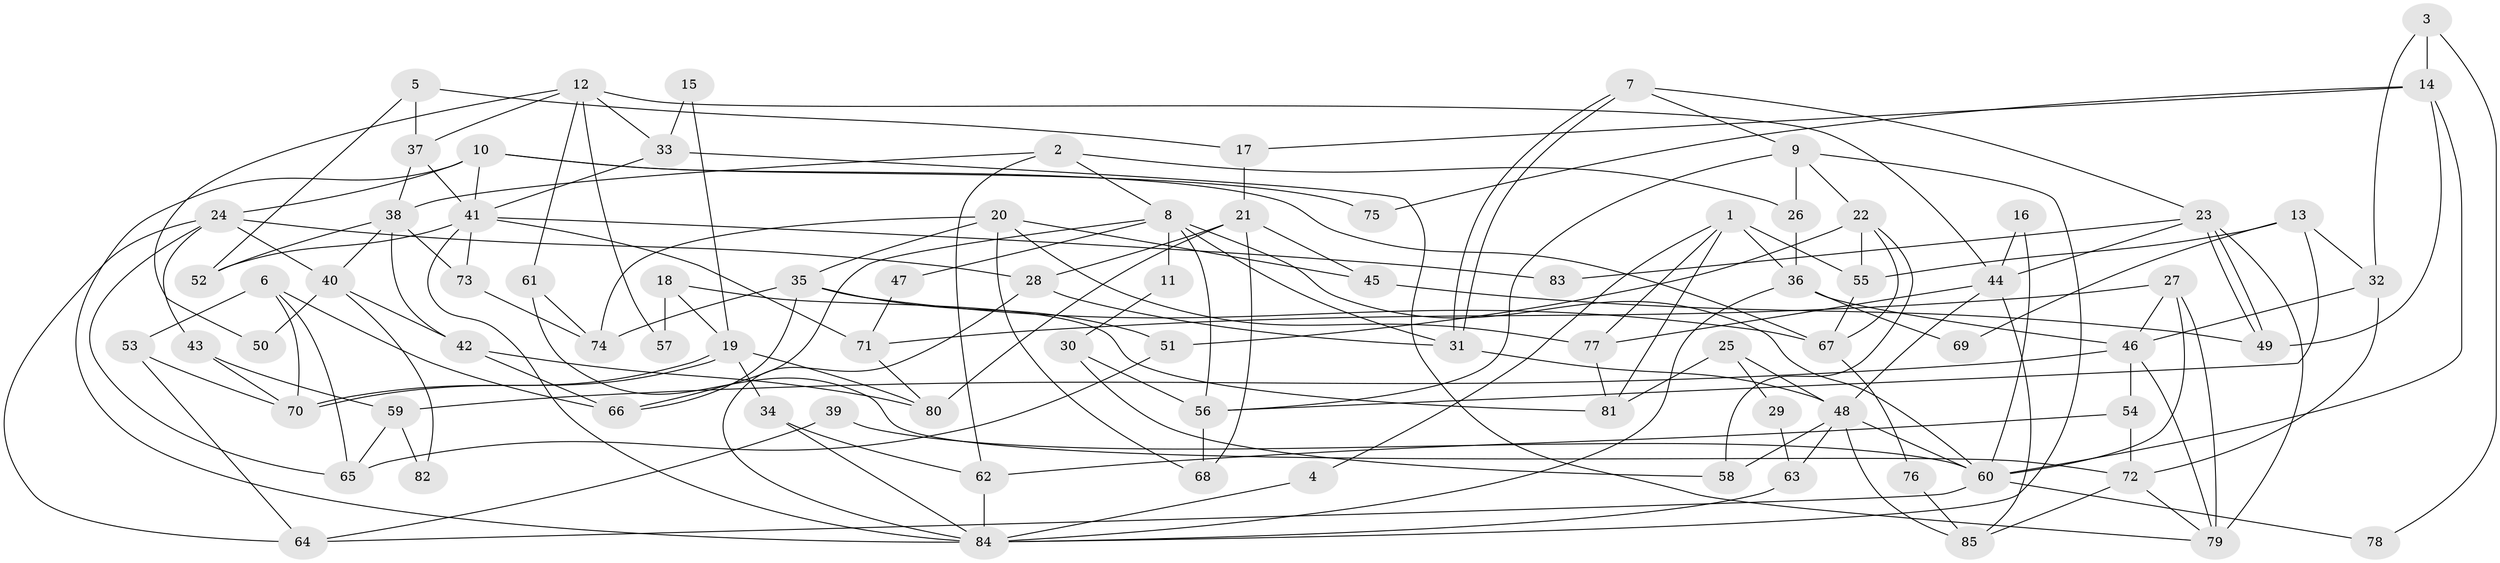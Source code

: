 // coarse degree distribution, {9: 0.06976744186046512, 7: 0.046511627906976744, 5: 0.09302325581395349, 8: 0.09302325581395349, 2: 0.2558139534883721, 4: 0.11627906976744186, 3: 0.18604651162790697, 6: 0.09302325581395349, 13: 0.023255813953488372, 10: 0.023255813953488372}
// Generated by graph-tools (version 1.1) at 2025/51/03/04/25 22:51:13]
// undirected, 85 vertices, 170 edges
graph export_dot {
  node [color=gray90,style=filled];
  1;
  2;
  3;
  4;
  5;
  6;
  7;
  8;
  9;
  10;
  11;
  12;
  13;
  14;
  15;
  16;
  17;
  18;
  19;
  20;
  21;
  22;
  23;
  24;
  25;
  26;
  27;
  28;
  29;
  30;
  31;
  32;
  33;
  34;
  35;
  36;
  37;
  38;
  39;
  40;
  41;
  42;
  43;
  44;
  45;
  46;
  47;
  48;
  49;
  50;
  51;
  52;
  53;
  54;
  55;
  56;
  57;
  58;
  59;
  60;
  61;
  62;
  63;
  64;
  65;
  66;
  67;
  68;
  69;
  70;
  71;
  72;
  73;
  74;
  75;
  76;
  77;
  78;
  79;
  80;
  81;
  82;
  83;
  84;
  85;
  1 -- 77;
  1 -- 36;
  1 -- 4;
  1 -- 55;
  1 -- 81;
  2 -- 26;
  2 -- 8;
  2 -- 38;
  2 -- 62;
  3 -- 14;
  3 -- 32;
  3 -- 78;
  4 -- 84;
  5 -- 52;
  5 -- 17;
  5 -- 37;
  6 -- 70;
  6 -- 66;
  6 -- 53;
  6 -- 65;
  7 -- 31;
  7 -- 31;
  7 -- 23;
  7 -- 9;
  8 -- 56;
  8 -- 31;
  8 -- 11;
  8 -- 47;
  8 -- 60;
  8 -- 66;
  9 -- 84;
  9 -- 22;
  9 -- 26;
  9 -- 56;
  10 -- 67;
  10 -- 84;
  10 -- 24;
  10 -- 41;
  10 -- 75;
  11 -- 30;
  12 -- 37;
  12 -- 61;
  12 -- 33;
  12 -- 44;
  12 -- 50;
  12 -- 57;
  13 -- 55;
  13 -- 32;
  13 -- 56;
  13 -- 69;
  14 -- 49;
  14 -- 60;
  14 -- 17;
  14 -- 75;
  15 -- 19;
  15 -- 33;
  16 -- 44;
  16 -- 60;
  17 -- 21;
  18 -- 81;
  18 -- 19;
  18 -- 57;
  19 -- 70;
  19 -- 70;
  19 -- 80;
  19 -- 34;
  20 -- 35;
  20 -- 68;
  20 -- 45;
  20 -- 74;
  20 -- 77;
  21 -- 80;
  21 -- 28;
  21 -- 45;
  21 -- 68;
  22 -- 51;
  22 -- 55;
  22 -- 58;
  22 -- 67;
  23 -- 44;
  23 -- 49;
  23 -- 49;
  23 -- 79;
  23 -- 83;
  24 -- 64;
  24 -- 28;
  24 -- 40;
  24 -- 43;
  24 -- 65;
  25 -- 48;
  25 -- 81;
  25 -- 29;
  26 -- 36;
  27 -- 79;
  27 -- 46;
  27 -- 60;
  27 -- 71;
  28 -- 84;
  28 -- 31;
  29 -- 63;
  30 -- 58;
  30 -- 56;
  31 -- 48;
  32 -- 72;
  32 -- 46;
  33 -- 41;
  33 -- 79;
  34 -- 84;
  34 -- 62;
  35 -- 67;
  35 -- 74;
  35 -- 51;
  35 -- 66;
  36 -- 84;
  36 -- 46;
  36 -- 69;
  37 -- 38;
  37 -- 41;
  38 -- 40;
  38 -- 42;
  38 -- 52;
  38 -- 73;
  39 -- 64;
  39 -- 60;
  40 -- 42;
  40 -- 50;
  40 -- 82;
  41 -- 52;
  41 -- 71;
  41 -- 73;
  41 -- 83;
  41 -- 84;
  42 -- 66;
  42 -- 80;
  43 -- 59;
  43 -- 70;
  44 -- 48;
  44 -- 77;
  44 -- 85;
  45 -- 49;
  46 -- 54;
  46 -- 79;
  46 -- 59;
  47 -- 71;
  48 -- 60;
  48 -- 58;
  48 -- 63;
  48 -- 85;
  51 -- 65;
  53 -- 70;
  53 -- 64;
  54 -- 72;
  54 -- 62;
  55 -- 67;
  56 -- 68;
  59 -- 65;
  59 -- 82;
  60 -- 64;
  60 -- 78;
  61 -- 72;
  61 -- 74;
  62 -- 84;
  63 -- 84;
  67 -- 76;
  71 -- 80;
  72 -- 79;
  72 -- 85;
  73 -- 74;
  76 -- 85;
  77 -- 81;
}
